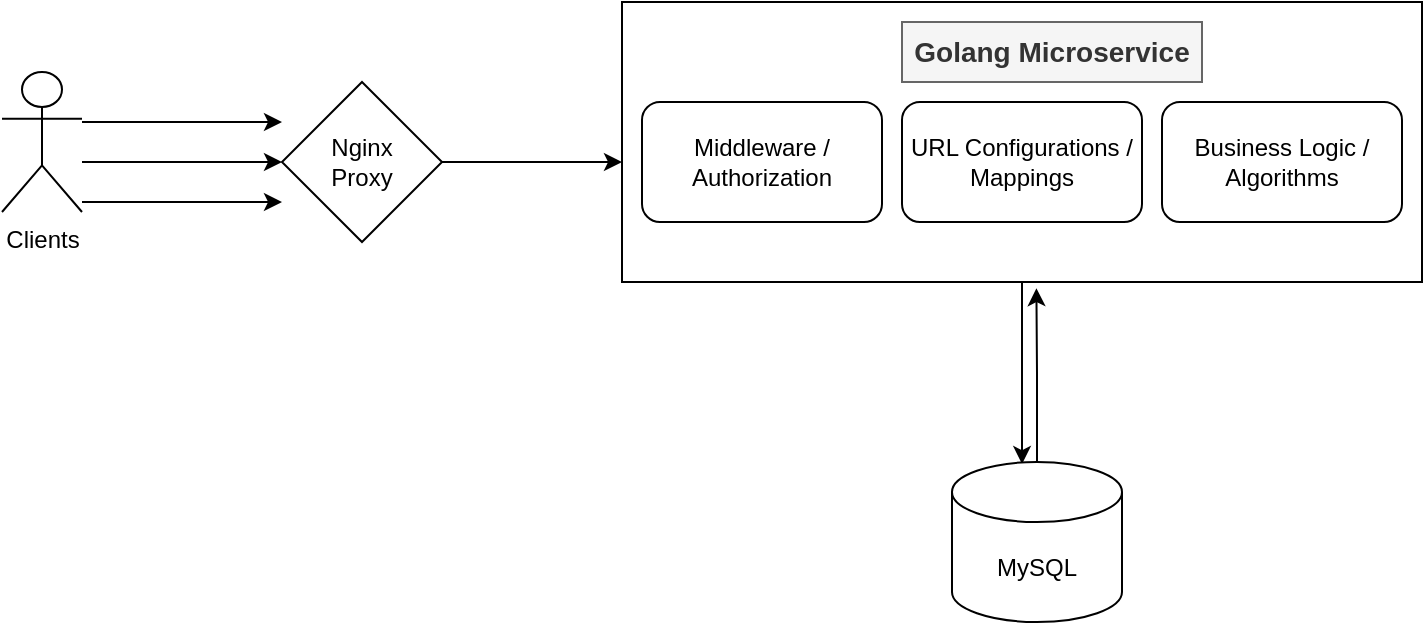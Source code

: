 <mxfile version="14.0.4" type="device"><diagram id="_c7cUdMuyPI7P8Ycum3v" name="Page-1"><mxGraphModel dx="1298" dy="809" grid="1" gridSize="10" guides="1" tooltips="1" connect="1" arrows="1" fold="1" page="1" pageScale="1" pageWidth="850" pageHeight="1100" math="0" shadow="0"><root><mxCell id="0"/><mxCell id="1" parent="0"/><mxCell id="8zasWnNbO-eIbkNZZQ3z-19" style="edgeStyle=orthogonalEdgeStyle;rounded=0;orthogonalLoop=1;jettySize=auto;html=1;exitX=0.5;exitY=1;exitDx=0;exitDy=0;entryX=0.412;entryY=0.013;entryDx=0;entryDy=0;entryPerimeter=0;" parent="1" source="8zasWnNbO-eIbkNZZQ3z-13" target="8zasWnNbO-eIbkNZZQ3z-11" edge="1"><mxGeometry relative="1" as="geometry"/></mxCell><mxCell id="8zasWnNbO-eIbkNZZQ3z-13" value="" style="rounded=0;whiteSpace=wrap;html=1;" parent="1" vertex="1"><mxGeometry x="410" y="250" width="400" height="140" as="geometry"/></mxCell><mxCell id="8zasWnNbO-eIbkNZZQ3z-3" style="edgeStyle=orthogonalEdgeStyle;rounded=0;orthogonalLoop=1;jettySize=auto;html=1;" parent="1" edge="1"><mxGeometry relative="1" as="geometry"><mxPoint x="240" y="330" as="targetPoint"/><mxPoint x="140" y="330" as="sourcePoint"/></mxGeometry></mxCell><mxCell id="8zasWnNbO-eIbkNZZQ3z-4" style="edgeStyle=orthogonalEdgeStyle;rounded=0;orthogonalLoop=1;jettySize=auto;html=1;" parent="1" edge="1"><mxGeometry relative="1" as="geometry"><mxPoint x="240" y="310" as="targetPoint"/><mxPoint x="140" y="310" as="sourcePoint"/></mxGeometry></mxCell><mxCell id="8zasWnNbO-eIbkNZZQ3z-1" value="Clients" style="shape=umlActor;verticalLabelPosition=bottom;verticalAlign=top;html=1;outlineConnect=0;" parent="1" vertex="1"><mxGeometry x="100" y="285" width="40" height="70" as="geometry"/></mxCell><mxCell id="8zasWnNbO-eIbkNZZQ3z-5" style="edgeStyle=orthogonalEdgeStyle;rounded=0;orthogonalLoop=1;jettySize=auto;html=1;" parent="1" edge="1"><mxGeometry relative="1" as="geometry"><mxPoint x="240" y="350" as="targetPoint"/><mxPoint x="140" y="350" as="sourcePoint"/></mxGeometry></mxCell><mxCell id="8zasWnNbO-eIbkNZZQ3z-21" value="" style="edgeStyle=orthogonalEdgeStyle;rounded=0;orthogonalLoop=1;jettySize=auto;html=1;fontFamily=Helvetica;fontSize=14;" parent="1" source="8zasWnNbO-eIbkNZZQ3z-6" edge="1"><mxGeometry relative="1" as="geometry"><mxPoint x="410" y="330" as="targetPoint"/><Array as="points"><mxPoint x="410" y="330"/><mxPoint x="410" y="330"/></Array></mxGeometry></mxCell><mxCell id="8zasWnNbO-eIbkNZZQ3z-6" value="Nginx&lt;br&gt;Proxy" style="rhombus;whiteSpace=wrap;html=1;" parent="1" vertex="1"><mxGeometry x="240" y="290" width="80" height="80" as="geometry"/></mxCell><mxCell id="8zasWnNbO-eIbkNZZQ3z-10" value="Middleware /&lt;br&gt;Authorization" style="rounded=1;whiteSpace=wrap;html=1;" parent="1" vertex="1"><mxGeometry x="420" y="300" width="120" height="60" as="geometry"/></mxCell><mxCell id="8zasWnNbO-eIbkNZZQ3z-18" style="edgeStyle=orthogonalEdgeStyle;rounded=0;orthogonalLoop=1;jettySize=auto;html=1;entryX=0.518;entryY=1.022;entryDx=0;entryDy=0;entryPerimeter=0;" parent="1" source="8zasWnNbO-eIbkNZZQ3z-11" target="8zasWnNbO-eIbkNZZQ3z-13" edge="1"><mxGeometry relative="1" as="geometry"/></mxCell><mxCell id="8zasWnNbO-eIbkNZZQ3z-11" value="MySQL" style="shape=cylinder3;whiteSpace=wrap;html=1;boundedLbl=1;backgroundOutline=1;size=15;" parent="1" vertex="1"><mxGeometry x="575" y="480" width="85" height="80" as="geometry"/></mxCell><mxCell id="8zasWnNbO-eIbkNZZQ3z-16" value="URL Configurations / Mappings" style="rounded=1;whiteSpace=wrap;html=1;" parent="1" vertex="1"><mxGeometry x="550" y="300" width="120" height="60" as="geometry"/></mxCell><mxCell id="8zasWnNbO-eIbkNZZQ3z-17" value="Business Logic / Algorithms" style="rounded=1;whiteSpace=wrap;html=1;" parent="1" vertex="1"><mxGeometry x="680" y="300" width="120" height="60" as="geometry"/></mxCell><mxCell id="8zasWnNbO-eIbkNZZQ3z-20" value="Golang Microservice" style="text;align=center;verticalAlign=middle;rounded=0;fontStyle=1;fontFamily=Helvetica;labelBackgroundColor=none;labelBorderColor=none;whiteSpace=wrap;html=1;fontSize=14;fillColor=#f5f5f5;strokeColor=#666666;fontColor=#333333;" parent="1" vertex="1"><mxGeometry x="550" y="260" width="150" height="30" as="geometry"/></mxCell></root></mxGraphModel></diagram></mxfile>